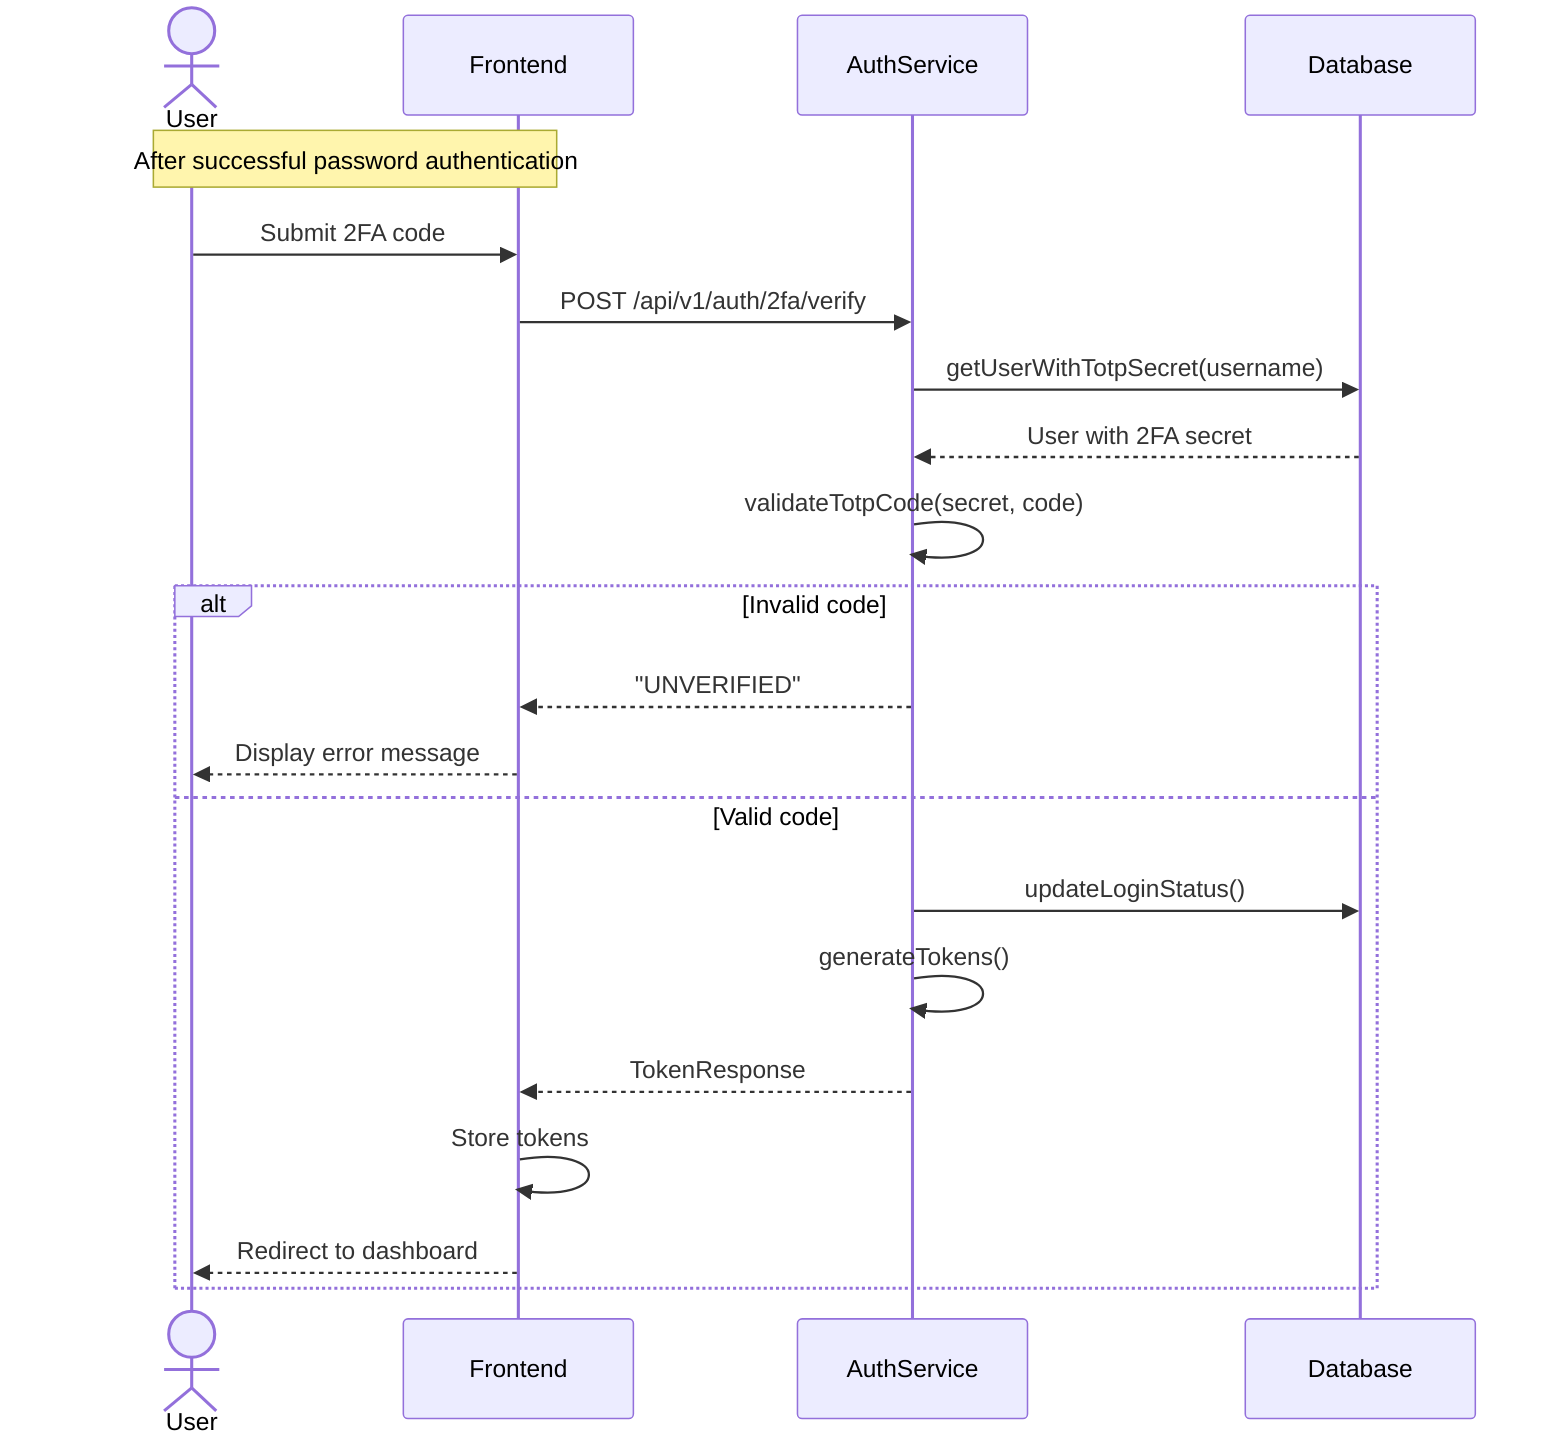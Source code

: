 sequenceDiagram
    actor User
    participant Frontend
    participant AuthService
    participant Database

    Note over User, Frontend: After successful password authentication
    User->>Frontend: Submit 2FA code
    Frontend->>AuthService: POST /api/v1/auth/2fa/verify
    
    AuthService->>Database: getUserWithTotpSecret(username)
    Database-->>AuthService: User with 2FA secret
    
    AuthService->>AuthService: validateTotpCode(secret, code)
    
    alt Invalid code
        AuthService-->>Frontend: "UNVERIFIED"
        Frontend-->>User: Display error message
    else Valid code
        AuthService->>Database: updateLoginStatus()
        AuthService->>AuthService: generateTokens()
        
        AuthService-->>Frontend: TokenResponse
        Frontend->>Frontend: Store tokens
        Frontend-->>User: Redirect to dashboard
    end